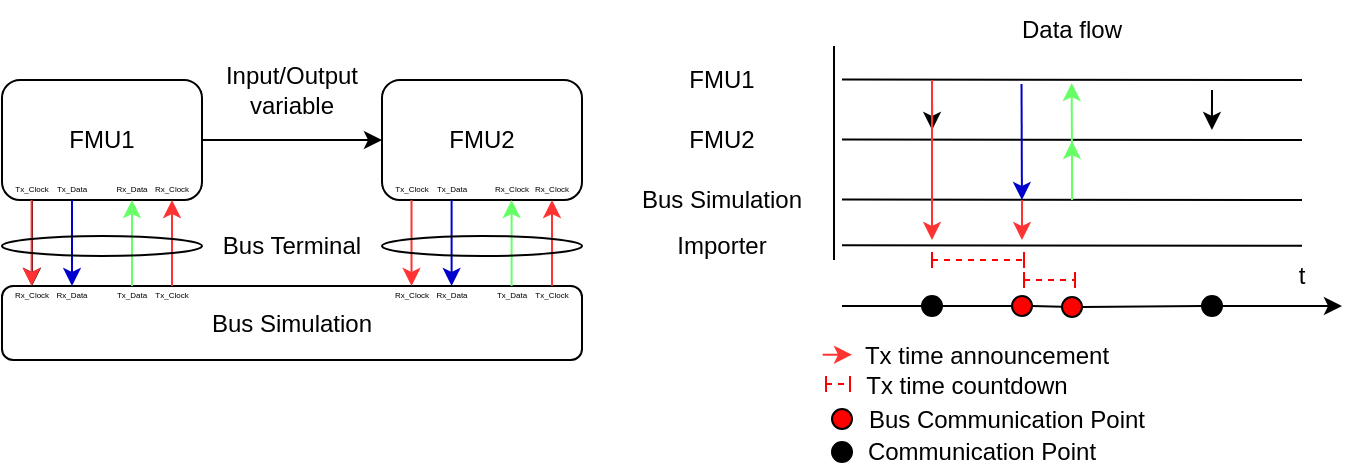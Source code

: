 <mxfile version="20.7.4" type="device"><diagram id="zssgmvdwZO7xPkAqMUr9" name="Page-1"><mxGraphModel dx="2069" dy="1822" grid="0" gridSize="10" guides="1" tooltips="1" connect="1" arrows="1" fold="1" page="1" pageScale="1" pageWidth="850" pageHeight="1100" math="0" shadow="0"><root><mxCell id="0"/><mxCell id="1" parent="0"/><mxCell id="SsrnTv2k94DWv8KDChTj-48" style="edgeStyle=orthogonalEdgeStyle;rounded=0;orthogonalLoop=1;jettySize=auto;html=1;exitX=1;exitY=0.5;exitDx=0;exitDy=0;entryX=0;entryY=0.5;entryDx=0;entryDy=0;" parent="1" source="SsrnTv2k94DWv8KDChTj-44" target="e1DPj9sdgxrYpcnS9dOX-31" edge="1"><mxGeometry relative="1" as="geometry"><mxPoint x="-7" y="-270" as="targetPoint"/></mxGeometry></mxCell><mxCell id="SsrnTv2k94DWv8KDChTj-44" value="FMU1" style="rounded=1;whiteSpace=wrap;html=1;" parent="1" vertex="1"><mxGeometry x="-200" y="-300" width="100" height="60" as="geometry"/></mxCell><mxCell id="SsrnTv2k94DWv8KDChTj-46" value="Bus Simulation" style="rounded=1;whiteSpace=wrap;html=1;" parent="1" vertex="1"><mxGeometry x="-200" y="-197" width="290" height="37" as="geometry"/></mxCell><mxCell id="SsrnTv2k94DWv8KDChTj-49" value="Input/Output variable" style="text;html=1;strokeColor=none;fillColor=none;align=center;verticalAlign=middle;whiteSpace=wrap;rounded=0;" parent="1" vertex="1"><mxGeometry x="-107" y="-310" width="104" height="30" as="geometry"/></mxCell><mxCell id="SsrnTv2k94DWv8KDChTj-52" value="Bus Terminal" style="text;html=1;strokeColor=none;fillColor=none;align=center;verticalAlign=middle;whiteSpace=wrap;rounded=0;" parent="1" vertex="1"><mxGeometry x="-107" y="-227" width="104" height="20" as="geometry"/></mxCell><mxCell id="SsrnTv2k94DWv8KDChTj-53" value="" style="endArrow=none;html=1;rounded=0;" parent="1" edge="1"><mxGeometry width="50" height="50" relative="1" as="geometry"><mxPoint x="216" y="-210" as="sourcePoint"/><mxPoint x="216" y="-317" as="targetPoint"/></mxGeometry></mxCell><mxCell id="SsrnTv2k94DWv8KDChTj-54" value="" style="endArrow=classic;html=1;rounded=0;startArrow=none;" parent="1" source="SsrnTv2k94DWv8KDChTj-70" edge="1"><mxGeometry width="50" height="50" relative="1" as="geometry"><mxPoint x="220" y="-182" as="sourcePoint"/><mxPoint x="470" y="-187" as="targetPoint"/></mxGeometry></mxCell><mxCell id="SsrnTv2k94DWv8KDChTj-55" value="FMU1" style="text;html=1;strokeColor=none;fillColor=none;align=center;verticalAlign=middle;whiteSpace=wrap;rounded=0;" parent="1" vertex="1"><mxGeometry x="130" y="-315" width="60" height="30" as="geometry"/></mxCell><mxCell id="SsrnTv2k94DWv8KDChTj-56" value="FMU2" style="text;html=1;strokeColor=none;fillColor=none;align=center;verticalAlign=middle;whiteSpace=wrap;rounded=0;" parent="1" vertex="1"><mxGeometry x="130" y="-285" width="60" height="30" as="geometry"/></mxCell><mxCell id="SsrnTv2k94DWv8KDChTj-57" value="Bus Simulation" style="text;html=1;strokeColor=none;fillColor=none;align=center;verticalAlign=middle;whiteSpace=wrap;rounded=0;" parent="1" vertex="1"><mxGeometry x="110" y="-255" width="100" height="30" as="geometry"/></mxCell><mxCell id="SsrnTv2k94DWv8KDChTj-59" value="" style="endArrow=none;html=1;rounded=0;" parent="1" edge="1"><mxGeometry width="50" height="50" relative="1" as="geometry"><mxPoint x="450" y="-270" as="sourcePoint"/><mxPoint x="220" y="-270.2" as="targetPoint"/></mxGeometry></mxCell><mxCell id="SsrnTv2k94DWv8KDChTj-60" value="" style="endArrow=none;html=1;rounded=0;" parent="1" edge="1"><mxGeometry width="50" height="50" relative="1" as="geometry"><mxPoint x="450" y="-300" as="sourcePoint"/><mxPoint x="220" y="-300.2" as="targetPoint"/></mxGeometry></mxCell><mxCell id="SsrnTv2k94DWv8KDChTj-61" value="" style="endArrow=none;html=1;rounded=0;" parent="1" edge="1"><mxGeometry width="50" height="50" relative="1" as="geometry"><mxPoint x="450" y="-240" as="sourcePoint"/><mxPoint x="220" y="-240.2" as="targetPoint"/></mxGeometry></mxCell><mxCell id="SsrnTv2k94DWv8KDChTj-62" value="t" style="text;html=1;strokeColor=none;fillColor=none;align=center;verticalAlign=middle;whiteSpace=wrap;rounded=0;" parent="1" vertex="1"><mxGeometry x="440" y="-212" width="20" height="20" as="geometry"/></mxCell><mxCell id="SsrnTv2k94DWv8KDChTj-63" value="Data flow" style="text;html=1;strokeColor=none;fillColor=none;align=center;verticalAlign=middle;whiteSpace=wrap;rounded=0;" parent="1" vertex="1"><mxGeometry x="305" y="-340" width="60" height="30" as="geometry"/></mxCell><mxCell id="SsrnTv2k94DWv8KDChTj-66" value="" style="ellipse;whiteSpace=wrap;html=1;aspect=fixed;fillColor=#000000;" parent="1" vertex="1"><mxGeometry x="260" y="-192" width="10" height="10" as="geometry"/></mxCell><mxCell id="SsrnTv2k94DWv8KDChTj-67" value="" style="endArrow=none;html=1;rounded=0;" parent="1" target="SsrnTv2k94DWv8KDChTj-66" edge="1"><mxGeometry width="50" height="50" relative="1" as="geometry"><mxPoint x="220" y="-187" as="sourcePoint"/><mxPoint x="530" y="-182" as="targetPoint"/></mxGeometry></mxCell><mxCell id="SsrnTv2k94DWv8KDChTj-69" style="edgeStyle=orthogonalEdgeStyle;rounded=0;orthogonalLoop=1;jettySize=auto;html=1;" parent="1" edge="1"><mxGeometry relative="1" as="geometry"><mxPoint x="265" y="-295" as="sourcePoint"/><mxPoint x="265.05" y="-275" as="targetPoint"/></mxGeometry></mxCell><mxCell id="SsrnTv2k94DWv8KDChTj-70" value="" style="ellipse;whiteSpace=wrap;html=1;aspect=fixed;fillColor=#000000;" parent="1" vertex="1"><mxGeometry x="400" y="-192" width="10" height="10" as="geometry"/></mxCell><mxCell id="SsrnTv2k94DWv8KDChTj-71" value="" style="endArrow=none;html=1;rounded=0;startArrow=none;" parent="1" source="SsrnTv2k94DWv8KDChTj-76" target="SsrnTv2k94DWv8KDChTj-70" edge="1"><mxGeometry width="50" height="50" relative="1" as="geometry"><mxPoint x="270" y="-187" as="sourcePoint"/><mxPoint x="590" y="-187" as="targetPoint"/></mxGeometry></mxCell><mxCell id="SsrnTv2k94DWv8KDChTj-72" style="edgeStyle=orthogonalEdgeStyle;rounded=0;orthogonalLoop=1;jettySize=auto;html=1;" parent="1" edge="1"><mxGeometry relative="1" as="geometry"><mxPoint x="405" y="-295" as="sourcePoint"/><mxPoint x="404.97" y="-275" as="targetPoint"/></mxGeometry></mxCell><mxCell id="SsrnTv2k94DWv8KDChTj-76" value="" style="ellipse;whiteSpace=wrap;html=1;aspect=fixed;fillColor=#FF0000;" parent="1" vertex="1"><mxGeometry x="330" y="-191.5" width="10" height="10" as="geometry"/></mxCell><mxCell id="SsrnTv2k94DWv8KDChTj-77" value="" style="endArrow=none;html=1;rounded=0;startArrow=none;" parent="1" source="SsrnTv2k94DWv8KDChTj-73" target="SsrnTv2k94DWv8KDChTj-76" edge="1"><mxGeometry width="50" height="50" relative="1" as="geometry"><mxPoint x="270" y="-187.0" as="sourcePoint"/><mxPoint x="400" y="-187.0" as="targetPoint"/></mxGeometry></mxCell><mxCell id="SsrnTv2k94DWv8KDChTj-73" value="" style="ellipse;whiteSpace=wrap;html=1;aspect=fixed;fillColor=#FF0000;" parent="1" vertex="1"><mxGeometry x="305" y="-192" width="10" height="10" as="geometry"/></mxCell><mxCell id="SsrnTv2k94DWv8KDChTj-81" value="" style="endArrow=none;html=1;rounded=0;startArrow=none;" parent="1" source="SsrnTv2k94DWv8KDChTj-66" target="SsrnTv2k94DWv8KDChTj-73" edge="1"><mxGeometry width="50" height="50" relative="1" as="geometry"><mxPoint x="270" y="-187.0" as="sourcePoint"/><mxPoint x="320.0" y="-187.0" as="targetPoint"/></mxGeometry></mxCell><mxCell id="SsrnTv2k94DWv8KDChTj-82" value="" style="ellipse;whiteSpace=wrap;html=1;aspect=fixed;fillColor=#FF0000;" parent="1" vertex="1"><mxGeometry x="215" y="-135.5" width="10" height="10" as="geometry"/></mxCell><mxCell id="SsrnTv2k94DWv8KDChTj-84" value="" style="ellipse;whiteSpace=wrap;html=1;aspect=fixed;fillColor=#000000;" parent="1" vertex="1"><mxGeometry x="215" y="-119" width="10" height="10" as="geometry"/></mxCell><mxCell id="SsrnTv2k94DWv8KDChTj-85" value="Communication Point" style="text;html=1;strokeColor=none;fillColor=none;align=center;verticalAlign=middle;whiteSpace=wrap;rounded=0;" parent="1" vertex="1"><mxGeometry x="230" y="-121.5" width="120" height="15" as="geometry"/></mxCell><mxCell id="e1DPj9sdgxrYpcnS9dOX-3" value="Rx_Clock" style="text;html=1;strokeColor=none;fillColor=none;align=center;verticalAlign=middle;whiteSpace=wrap;rounded=0;fontSize=4;" parent="1" vertex="1"><mxGeometry x="-130" y="-250" width="30" height="10" as="geometry"/></mxCell><mxCell id="e1DPj9sdgxrYpcnS9dOX-4" value="Tx_Clock" style="text;html=1;strokeColor=none;fillColor=none;align=center;verticalAlign=middle;whiteSpace=wrap;rounded=0;fontSize=4;" parent="1" vertex="1"><mxGeometry x="-130" y="-197" width="30" height="10" as="geometry"/></mxCell><mxCell id="e1DPj9sdgxrYpcnS9dOX-5" value="" style="endArrow=classic;html=1;rounded=0;fontSize=4;entryX=0.5;entryY=1;entryDx=0;entryDy=0;exitX=0.5;exitY=0;exitDx=0;exitDy=0;strokeColor=#FF3333;" parent="1" source="e1DPj9sdgxrYpcnS9dOX-4" target="e1DPj9sdgxrYpcnS9dOX-3" edge="1"><mxGeometry width="50" height="50" relative="1" as="geometry"><mxPoint x="-80" y="-210" as="sourcePoint"/><mxPoint x="-30" y="-260" as="targetPoint"/></mxGeometry></mxCell><mxCell id="e1DPj9sdgxrYpcnS9dOX-7" value="" style="endArrow=classic;html=1;rounded=0;fontSize=4;exitX=0.5;exitY=1;exitDx=0;exitDy=0;entryX=0.5;entryY=0;entryDx=0;entryDy=0;" parent="1" source="e1DPj9sdgxrYpcnS9dOX-8" target="e1DPj9sdgxrYpcnS9dOX-9" edge="1"><mxGeometry width="50" height="50" relative="1" as="geometry"><mxPoint x="-170" y="-240" as="sourcePoint"/><mxPoint x="-170" y="-200" as="targetPoint"/></mxGeometry></mxCell><mxCell id="e1DPj9sdgxrYpcnS9dOX-8" value="Tx_Clock" style="text;html=1;strokeColor=none;fillColor=none;align=center;verticalAlign=middle;whiteSpace=wrap;rounded=0;fontSize=4;" parent="1" vertex="1"><mxGeometry x="-200" y="-250" width="30" height="10" as="geometry"/></mxCell><mxCell id="e1DPj9sdgxrYpcnS9dOX-9" value="Rx_Clock" style="text;html=1;strokeColor=none;fillColor=none;align=center;verticalAlign=middle;whiteSpace=wrap;rounded=0;fontSize=4;" parent="1" vertex="1"><mxGeometry x="-200" y="-197" width="30" height="10" as="geometry"/></mxCell><mxCell id="e1DPj9sdgxrYpcnS9dOX-10" value="Tx_Data" style="text;html=1;strokeColor=none;fillColor=none;align=center;verticalAlign=middle;whiteSpace=wrap;rounded=0;fontSize=4;" parent="1" vertex="1"><mxGeometry x="-180" y="-250" width="30" height="10" as="geometry"/></mxCell><mxCell id="e1DPj9sdgxrYpcnS9dOX-11" value="Rx_Data" style="text;html=1;strokeColor=none;fillColor=none;align=center;verticalAlign=middle;whiteSpace=wrap;rounded=0;fontSize=4;" parent="1" vertex="1"><mxGeometry x="-180" y="-197" width="30" height="10" as="geometry"/></mxCell><mxCell id="e1DPj9sdgxrYpcnS9dOX-12" value="" style="endArrow=classic;html=1;rounded=0;fontSize=4;exitX=0.5;exitY=1;exitDx=0;exitDy=0;entryX=0.5;entryY=0;entryDx=0;entryDy=0;strokeColor=#0000CC;" parent="1" source="e1DPj9sdgxrYpcnS9dOX-10" target="e1DPj9sdgxrYpcnS9dOX-11" edge="1"><mxGeometry x="-1" y="10" width="50" height="50" relative="1" as="geometry"><mxPoint x="-160" y="-230" as="sourcePoint"/><mxPoint x="-160" y="-190" as="targetPoint"/><mxPoint as="offset"/></mxGeometry></mxCell><mxCell id="e1DPj9sdgxrYpcnS9dOX-13" value="" style="endArrow=classic;html=1;rounded=0;fontSize=4;exitX=0.5;exitY=1;exitDx=0;exitDy=0;strokeColor=#0000CC;" parent="1" edge="1"><mxGeometry x="-1" y="10" width="50" height="50" relative="1" as="geometry"><mxPoint x="309.76" y="-298" as="sourcePoint"/><mxPoint x="309.96" y="-240" as="targetPoint"/><mxPoint as="offset"/></mxGeometry></mxCell><mxCell id="e1DPj9sdgxrYpcnS9dOX-15" value="Tx_Data" style="text;html=1;strokeColor=none;fillColor=none;align=center;verticalAlign=middle;whiteSpace=wrap;rounded=0;fontSize=4;" parent="1" vertex="1"><mxGeometry x="-150" y="-197" width="30" height="10" as="geometry"/></mxCell><mxCell id="e1DPj9sdgxrYpcnS9dOX-16" value="Rx_Data" style="text;html=1;strokeColor=none;fillColor=none;align=center;verticalAlign=middle;whiteSpace=wrap;rounded=0;fontSize=4;" parent="1" vertex="1"><mxGeometry x="-150" y="-250" width="30" height="10" as="geometry"/></mxCell><mxCell id="e1DPj9sdgxrYpcnS9dOX-17" value="" style="endArrow=classic;html=1;rounded=0;fontSize=4;entryX=0.5;entryY=1;entryDx=0;entryDy=0;exitX=0.5;exitY=0;exitDx=0;exitDy=0;strokeColor=#66FF66;" parent="1" source="e1DPj9sdgxrYpcnS9dOX-15" target="e1DPj9sdgxrYpcnS9dOX-16" edge="1"><mxGeometry width="50" height="50" relative="1" as="geometry"><mxPoint x="-105" y="-187" as="sourcePoint"/><mxPoint x="-105" y="-230" as="targetPoint"/></mxGeometry></mxCell><mxCell id="e1DPj9sdgxrYpcnS9dOX-19" value="" style="endArrow=classic;html=1;rounded=0;fontSize=4;entryX=0.5;entryY=1;entryDx=0;entryDy=0;strokeColor=#66FF66;" parent="1" edge="1"><mxGeometry width="50" height="50" relative="1" as="geometry"><mxPoint x="335.07" y="-240.5" as="sourcePoint"/><mxPoint x="334.83" y="-298.5" as="targetPoint"/></mxGeometry></mxCell><mxCell id="e1DPj9sdgxrYpcnS9dOX-20" value="" style="endArrow=classic;html=1;rounded=0;fontSize=4;exitX=0.5;exitY=1;exitDx=0;exitDy=0;entryX=0.5;entryY=0;entryDx=0;entryDy=0;strokeColor=#FF3333;" parent="1" edge="1"><mxGeometry width="50" height="50" relative="1" as="geometry"><mxPoint x="-185.2" y="-240" as="sourcePoint"/><mxPoint x="-185.2" y="-197" as="targetPoint"/></mxGeometry></mxCell><mxCell id="e1DPj9sdgxrYpcnS9dOX-31" value="FMU2" style="rounded=1;whiteSpace=wrap;html=1;" parent="1" vertex="1"><mxGeometry x="-10" y="-300" width="100" height="60" as="geometry"/></mxCell><mxCell id="e1DPj9sdgxrYpcnS9dOX-32" value="Rx_Clock" style="text;html=1;strokeColor=none;fillColor=none;align=center;verticalAlign=middle;whiteSpace=wrap;rounded=0;fontSize=4;" parent="1" vertex="1"><mxGeometry x="60" y="-250" width="30" height="10" as="geometry"/></mxCell><mxCell id="e1DPj9sdgxrYpcnS9dOX-33" value="Tx_Clock" style="text;html=1;strokeColor=none;fillColor=none;align=center;verticalAlign=middle;whiteSpace=wrap;rounded=0;fontSize=4;" parent="1" vertex="1"><mxGeometry x="-10" y="-250" width="30" height="10" as="geometry"/></mxCell><mxCell id="e1DPj9sdgxrYpcnS9dOX-34" value="Tx_Data" style="text;html=1;strokeColor=none;fillColor=none;align=center;verticalAlign=middle;whiteSpace=wrap;rounded=0;fontSize=4;" parent="1" vertex="1"><mxGeometry x="10" y="-250" width="30" height="10" as="geometry"/></mxCell><mxCell id="e1DPj9sdgxrYpcnS9dOX-35" value="Rx_Clock" style="text;html=1;strokeColor=none;fillColor=none;align=center;verticalAlign=middle;whiteSpace=wrap;rounded=0;fontSize=4;" parent="1" vertex="1"><mxGeometry x="40" y="-250" width="30" height="10" as="geometry"/></mxCell><mxCell id="e1DPj9sdgxrYpcnS9dOX-37" value="Tx_Clock" style="text;html=1;strokeColor=none;fillColor=none;align=center;verticalAlign=middle;whiteSpace=wrap;rounded=0;fontSize=4;" parent="1" vertex="1"><mxGeometry x="60" y="-197" width="30" height="10" as="geometry"/></mxCell><mxCell id="e1DPj9sdgxrYpcnS9dOX-38" value="Rx_Clock" style="text;html=1;strokeColor=none;fillColor=none;align=center;verticalAlign=middle;whiteSpace=wrap;rounded=0;fontSize=4;" parent="1" vertex="1"><mxGeometry x="-10" y="-197" width="30" height="10" as="geometry"/></mxCell><mxCell id="e1DPj9sdgxrYpcnS9dOX-39" value="Rx_Data" style="text;html=1;strokeColor=none;fillColor=none;align=center;verticalAlign=middle;whiteSpace=wrap;rounded=0;fontSize=4;" parent="1" vertex="1"><mxGeometry x="10" y="-197" width="30" height="10" as="geometry"/></mxCell><mxCell id="e1DPj9sdgxrYpcnS9dOX-40" value="Tx_Data" style="text;html=1;strokeColor=none;fillColor=none;align=center;verticalAlign=middle;whiteSpace=wrap;rounded=0;fontSize=4;" parent="1" vertex="1"><mxGeometry x="40" y="-197" width="30" height="10" as="geometry"/></mxCell><mxCell id="e1DPj9sdgxrYpcnS9dOX-42" value="" style="endArrow=classic;html=1;rounded=0;fontSize=4;entryX=0.5;entryY=1;entryDx=0;entryDy=0;exitX=0.5;exitY=0;exitDx=0;exitDy=0;strokeColor=#FF3333;" parent="1" source="e1DPj9sdgxrYpcnS9dOX-37" target="e1DPj9sdgxrYpcnS9dOX-32" edge="1"><mxGeometry x="0.535" y="-165" width="50" height="50" relative="1" as="geometry"><mxPoint x="-105" y="-187" as="sourcePoint"/><mxPoint x="-105" y="-230" as="targetPoint"/><mxPoint as="offset"/></mxGeometry></mxCell><mxCell id="e1DPj9sdgxrYpcnS9dOX-43" value="" style="endArrow=classic;html=1;rounded=0;fontSize=4;exitX=0.5;exitY=1;exitDx=0;exitDy=0;entryX=0.5;entryY=0;entryDx=0;entryDy=0;strokeColor=#FF3333;" parent="1" edge="1"><mxGeometry x="-0.07" y="145" width="50" height="50" relative="1" as="geometry"><mxPoint x="4.76" y="-240" as="sourcePoint"/><mxPoint x="4.76" y="-197" as="targetPoint"/><mxPoint as="offset"/></mxGeometry></mxCell><mxCell id="e1DPj9sdgxrYpcnS9dOX-44" value="" style="endArrow=classic;html=1;rounded=0;fontSize=4;exitX=0.5;exitY=1;exitDx=0;exitDy=0;entryX=0.5;entryY=0;entryDx=0;entryDy=0;strokeColor=#0000CC;" parent="1" edge="1"><mxGeometry x="-1" y="10" width="50" height="50" relative="1" as="geometry"><mxPoint x="24.8" y="-240" as="sourcePoint"/><mxPoint x="24.8" y="-197" as="targetPoint"/><mxPoint as="offset"/></mxGeometry></mxCell><mxCell id="e1DPj9sdgxrYpcnS9dOX-45" value="" style="endArrow=classic;html=1;rounded=0;fontSize=4;entryX=0.5;entryY=1;entryDx=0;entryDy=0;exitX=0.5;exitY=0;exitDx=0;exitDy=0;strokeColor=#66FF66;" parent="1" edge="1"><mxGeometry width="50" height="50" relative="1" as="geometry"><mxPoint x="54.8" y="-197" as="sourcePoint"/><mxPoint x="54.8" y="-240" as="targetPoint"/></mxGeometry></mxCell><mxCell id="e1DPj9sdgxrYpcnS9dOX-46" value="" style="ellipse;whiteSpace=wrap;html=1;fontSize=4;fillColor=none;" parent="1" vertex="1"><mxGeometry x="-10" y="-222" width="100" height="10" as="geometry"/></mxCell><mxCell id="e1DPj9sdgxrYpcnS9dOX-49" value="" style="ellipse;whiteSpace=wrap;html=1;fontSize=4;fillColor=none;" parent="1" vertex="1"><mxGeometry x="-200" y="-222" width="100" height="10" as="geometry"/></mxCell><mxCell id="e1DPj9sdgxrYpcnS9dOX-50" value="" style="endArrow=classic;html=1;rounded=0;fontSize=4;strokeColor=#FF3333;" parent="1" edge="1"><mxGeometry x="-0.07" y="145" width="50" height="50" relative="1" as="geometry"><mxPoint x="265" y="-300" as="sourcePoint"/><mxPoint x="265" y="-220" as="targetPoint"/><mxPoint as="offset"/><Array as="points"/></mxGeometry></mxCell><mxCell id="e1DPj9sdgxrYpcnS9dOX-53" value="Importer" style="text;html=1;strokeColor=none;fillColor=none;align=center;verticalAlign=middle;whiteSpace=wrap;rounded=0;" parent="1" vertex="1"><mxGeometry x="110" y="-232" width="100" height="30" as="geometry"/></mxCell><mxCell id="e1DPj9sdgxrYpcnS9dOX-56" value="" style="endArrow=none;html=1;rounded=0;" parent="1" edge="1"><mxGeometry width="50" height="50" relative="1" as="geometry"><mxPoint x="450" y="-217.14" as="sourcePoint"/><mxPoint x="220" y="-217.34" as="targetPoint"/></mxGeometry></mxCell><mxCell id="e1DPj9sdgxrYpcnS9dOX-60" value="Bus Communication Point" style="text;html=1;strokeColor=none;fillColor=none;align=center;verticalAlign=middle;whiteSpace=wrap;rounded=0;" parent="1" vertex="1"><mxGeometry x="229.5" y="-138" width="145" height="15" as="geometry"/></mxCell><mxCell id="e1DPj9sdgxrYpcnS9dOX-61" value="Tx time announcement" style="text;html=1;strokeColor=none;fillColor=none;align=center;verticalAlign=middle;whiteSpace=wrap;rounded=0;" parent="1" vertex="1"><mxGeometry x="230" y="-170" width="125" height="15" as="geometry"/></mxCell><mxCell id="e1DPj9sdgxrYpcnS9dOX-63" value="" style="endArrow=classic;html=1;rounded=0;fontSize=4;strokeColor=#FF3333;" parent="1" edge="1"><mxGeometry x="-0.07" y="145" width="50" height="50" relative="1" as="geometry"><mxPoint x="210.33" y="-162.64" as="sourcePoint"/><mxPoint x="225.0" y="-162.64" as="targetPoint"/><mxPoint as="offset"/><Array as="points"/></mxGeometry></mxCell><mxCell id="e1DPj9sdgxrYpcnS9dOX-64" value="" style="endArrow=classic;html=1;rounded=0;fontSize=4;strokeColor=#FF3333;" parent="1" edge="1"><mxGeometry x="-0.07" y="145" width="50" height="50" relative="1" as="geometry"><mxPoint x="310" y="-240" as="sourcePoint"/><mxPoint x="310" y="-220" as="targetPoint"/><mxPoint as="offset"/><Array as="points"/></mxGeometry></mxCell><mxCell id="e1DPj9sdgxrYpcnS9dOX-65" value="" style="endArrow=classic;html=1;rounded=0;fontSize=4;strokeColor=#66FF66;" parent="1" edge="1"><mxGeometry width="50" height="50" relative="1" as="geometry"><mxPoint x="335" y="-240" as="sourcePoint"/><mxPoint x="335" y="-269.5" as="targetPoint"/></mxGeometry></mxCell><mxCell id="pcoDvLVg_mD4zauNFNon-1" value="" style="endArrow=baseDash;startArrow=baseDash;html=1;rounded=0;strokeColor=#FF0000;dashed=1;startFill=0;endFill=0;" edge="1" parent="1"><mxGeometry width="50" height="50" relative="1" as="geometry"><mxPoint x="265" y="-210" as="sourcePoint"/><mxPoint x="311" y="-210" as="targetPoint"/></mxGeometry></mxCell><mxCell id="pcoDvLVg_mD4zauNFNon-2" value="" style="endArrow=baseDash;startArrow=baseDash;html=1;rounded=0;strokeColor=#FF0000;dashed=1;startFill=0;endFill=0;" edge="1" parent="1"><mxGeometry width="50" height="50" relative="1" as="geometry"><mxPoint x="212" y="-148" as="sourcePoint"/><mxPoint x="224" y="-148" as="targetPoint"/></mxGeometry></mxCell><mxCell id="pcoDvLVg_mD4zauNFNon-3" value="Tx time countdown" style="text;html=1;strokeColor=none;fillColor=none;align=center;verticalAlign=middle;whiteSpace=wrap;rounded=0;" vertex="1" parent="1"><mxGeometry x="227.5" y="-155" width="109" height="15" as="geometry"/></mxCell><mxCell id="pcoDvLVg_mD4zauNFNon-4" value="" style="endArrow=baseDash;startArrow=baseDash;html=1;rounded=0;strokeColor=#FF0000;dashed=1;startFill=0;endFill=0;" edge="1" parent="1"><mxGeometry width="50" height="50" relative="1" as="geometry"><mxPoint x="311" y="-200" as="sourcePoint"/><mxPoint x="336.5" y="-200" as="targetPoint"/></mxGeometry></mxCell></root></mxGraphModel></diagram></mxfile>